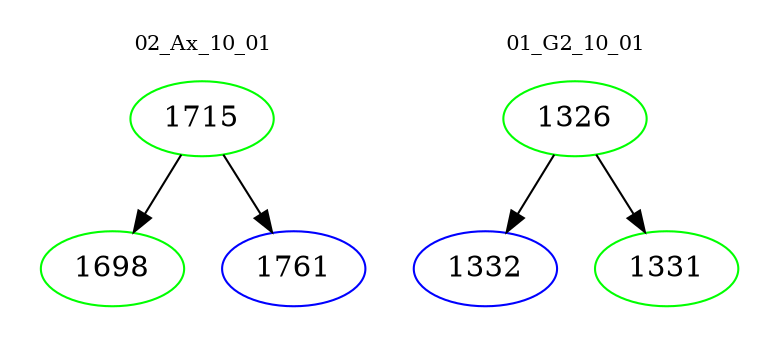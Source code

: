 digraph{
subgraph cluster_0 {
color = white
label = "02_Ax_10_01";
fontsize=10;
T0_1715 [label="1715", color="green"]
T0_1715 -> T0_1698 [color="black"]
T0_1698 [label="1698", color="green"]
T0_1715 -> T0_1761 [color="black"]
T0_1761 [label="1761", color="blue"]
}
subgraph cluster_1 {
color = white
label = "01_G2_10_01";
fontsize=10;
T1_1326 [label="1326", color="green"]
T1_1326 -> T1_1332 [color="black"]
T1_1332 [label="1332", color="blue"]
T1_1326 -> T1_1331 [color="black"]
T1_1331 [label="1331", color="green"]
}
}
